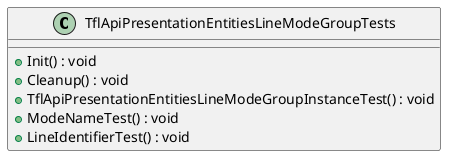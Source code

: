 @startuml
class TflApiPresentationEntitiesLineModeGroupTests {
    + Init() : void
    + Cleanup() : void
    + TflApiPresentationEntitiesLineModeGroupInstanceTest() : void
    + ModeNameTest() : void
    + LineIdentifierTest() : void
}
@enduml

